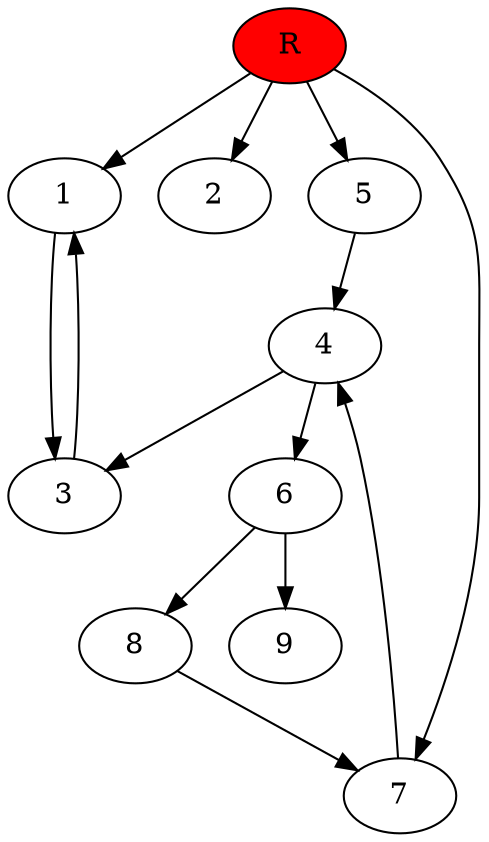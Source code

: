 digraph prb32885 {
	1
	2
	3
	4
	5
	6
	7
	8
	R [fillcolor="#ff0000" style=filled]
	1 -> 3
	3 -> 1
	4 -> 3
	4 -> 6
	5 -> 4
	6 -> 8
	6 -> 9
	7 -> 4
	8 -> 7
	R -> 1
	R -> 2
	R -> 5
	R -> 7
}
